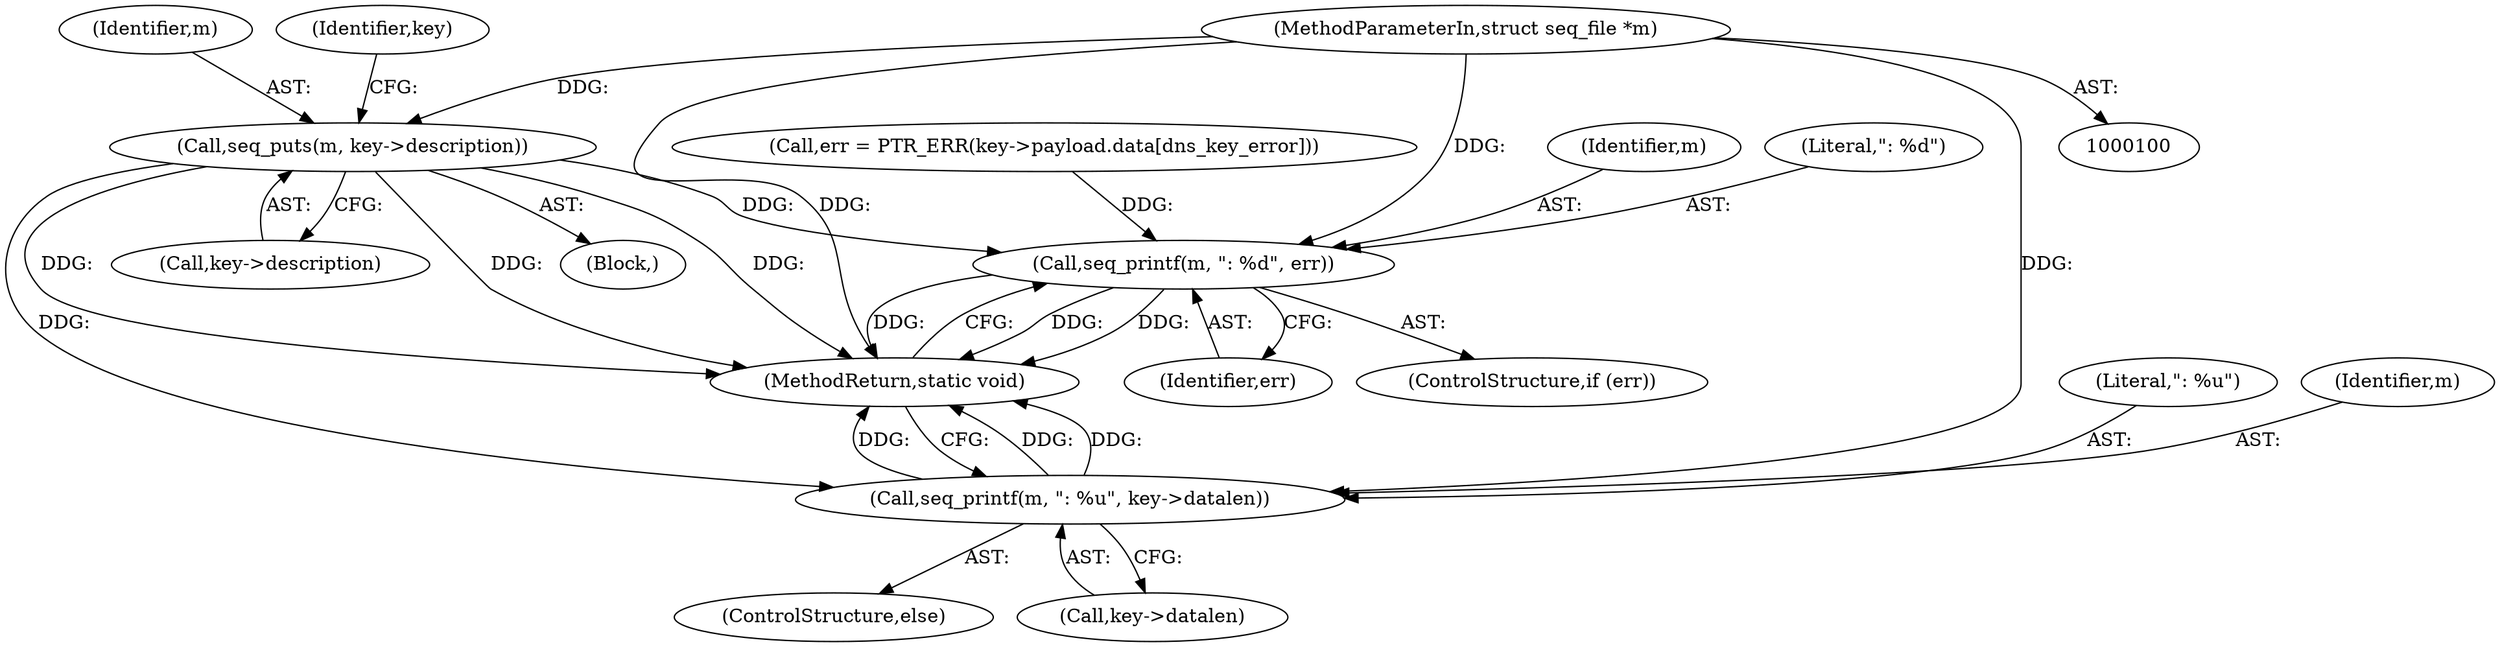 digraph "0_linux_363b02dab09b3226f3bd1420dad9c72b79a42a76@pointer" {
"1000104" [label="(Call,seq_puts(m, key->description))"];
"1000102" [label="(MethodParameterIn,struct seq_file *m)"];
"1000126" [label="(Call,seq_printf(m, \": %d\", err))"];
"1000131" [label="(Call,seq_printf(m, \": %u\", key->datalen))"];
"1000104" [label="(Call,seq_puts(m, key->description))"];
"1000102" [label="(MethodParameterIn,struct seq_file *m)"];
"1000133" [label="(Literal,\": %u\")"];
"1000106" [label="(Call,key->description)"];
"1000126" [label="(Call,seq_printf(m, \": %d\", err))"];
"1000127" [label="(Identifier,m)"];
"1000105" [label="(Identifier,m)"];
"1000129" [label="(Identifier,err)"];
"1000131" [label="(Call,seq_printf(m, \": %u\", key->datalen))"];
"1000111" [label="(Identifier,key)"];
"1000130" [label="(ControlStructure,else)"];
"1000132" [label="(Identifier,m)"];
"1000124" [label="(ControlStructure,if (err))"];
"1000137" [label="(MethodReturn,static void)"];
"1000128" [label="(Literal,\": %d\")"];
"1000103" [label="(Block,)"];
"1000114" [label="(Call,err = PTR_ERR(key->payload.data[dns_key_error]))"];
"1000134" [label="(Call,key->datalen)"];
"1000104" -> "1000103"  [label="AST: "];
"1000104" -> "1000106"  [label="CFG: "];
"1000105" -> "1000104"  [label="AST: "];
"1000106" -> "1000104"  [label="AST: "];
"1000111" -> "1000104"  [label="CFG: "];
"1000104" -> "1000137"  [label="DDG: "];
"1000104" -> "1000137"  [label="DDG: "];
"1000104" -> "1000137"  [label="DDG: "];
"1000102" -> "1000104"  [label="DDG: "];
"1000104" -> "1000126"  [label="DDG: "];
"1000104" -> "1000131"  [label="DDG: "];
"1000102" -> "1000100"  [label="AST: "];
"1000102" -> "1000137"  [label="DDG: "];
"1000102" -> "1000126"  [label="DDG: "];
"1000102" -> "1000131"  [label="DDG: "];
"1000126" -> "1000124"  [label="AST: "];
"1000126" -> "1000129"  [label="CFG: "];
"1000127" -> "1000126"  [label="AST: "];
"1000128" -> "1000126"  [label="AST: "];
"1000129" -> "1000126"  [label="AST: "];
"1000137" -> "1000126"  [label="CFG: "];
"1000126" -> "1000137"  [label="DDG: "];
"1000126" -> "1000137"  [label="DDG: "];
"1000126" -> "1000137"  [label="DDG: "];
"1000114" -> "1000126"  [label="DDG: "];
"1000131" -> "1000130"  [label="AST: "];
"1000131" -> "1000134"  [label="CFG: "];
"1000132" -> "1000131"  [label="AST: "];
"1000133" -> "1000131"  [label="AST: "];
"1000134" -> "1000131"  [label="AST: "];
"1000137" -> "1000131"  [label="CFG: "];
"1000131" -> "1000137"  [label="DDG: "];
"1000131" -> "1000137"  [label="DDG: "];
"1000131" -> "1000137"  [label="DDG: "];
}
